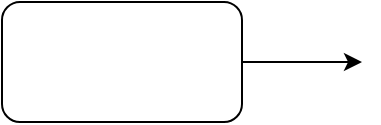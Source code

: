 <mxfile version="15.7.3" type="github"><diagram id="_A12FvU20wVsXRucsCNp" name="Page-1"><mxGraphModel dx="1038" dy="491" grid="1" gridSize="10" guides="1" tooltips="1" connect="1" arrows="1" fold="1" page="1" pageScale="1" pageWidth="827" pageHeight="1169" math="0" shadow="0"><root><mxCell id="0"/><mxCell id="1" parent="0"/><mxCell id="H9oEdeWVfIFOoq2dAVlP-1" value="" style="rounded=1;whiteSpace=wrap;html=1;" vertex="1" parent="1"><mxGeometry x="110" y="760" width="120" height="60" as="geometry"/></mxCell><mxCell id="H9oEdeWVfIFOoq2dAVlP-2" value="" style="endArrow=classic;html=1;rounded=0;exitX=1;exitY=0.5;exitDx=0;exitDy=0;" edge="1" parent="1" source="H9oEdeWVfIFOoq2dAVlP-1"><mxGeometry width="50" height="50" relative="1" as="geometry"><mxPoint x="140" y="880" as="sourcePoint"/><mxPoint x="290" y="790" as="targetPoint"/></mxGeometry></mxCell></root></mxGraphModel></diagram></mxfile>